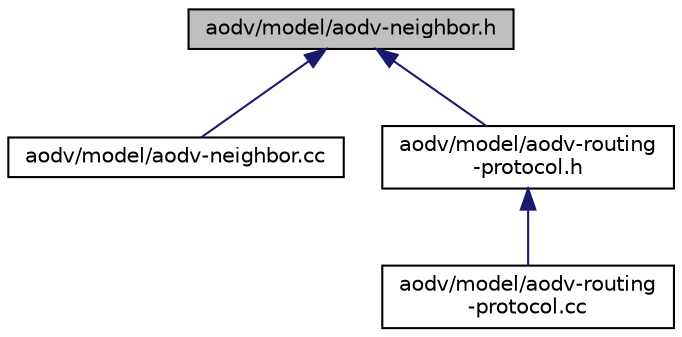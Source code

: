 digraph "aodv/model/aodv-neighbor.h"
{
  edge [fontname="Helvetica",fontsize="10",labelfontname="Helvetica",labelfontsize="10"];
  node [fontname="Helvetica",fontsize="10",shape=record];
  Node1 [label="aodv/model/aodv-neighbor.h",height=0.2,width=0.4,color="black", fillcolor="grey75", style="filled", fontcolor="black"];
  Node1 -> Node2 [dir="back",color="midnightblue",fontsize="10",style="solid"];
  Node2 [label="aodv/model/aodv-neighbor.cc",height=0.2,width=0.4,color="black", fillcolor="white", style="filled",URL="$d0/d2d/aodv-neighbor_8cc.html"];
  Node1 -> Node3 [dir="back",color="midnightblue",fontsize="10",style="solid"];
  Node3 [label="aodv/model/aodv-routing\l-protocol.h",height=0.2,width=0.4,color="black", fillcolor="white", style="filled",URL="$d1/db0/aodv-routing-protocol_8h.html"];
  Node3 -> Node4 [dir="back",color="midnightblue",fontsize="10",style="solid"];
  Node4 [label="aodv/model/aodv-routing\l-protocol.cc",height=0.2,width=0.4,color="black", fillcolor="white", style="filled",URL="$da/d22/aodv-routing-protocol_8cc.html"];
}
